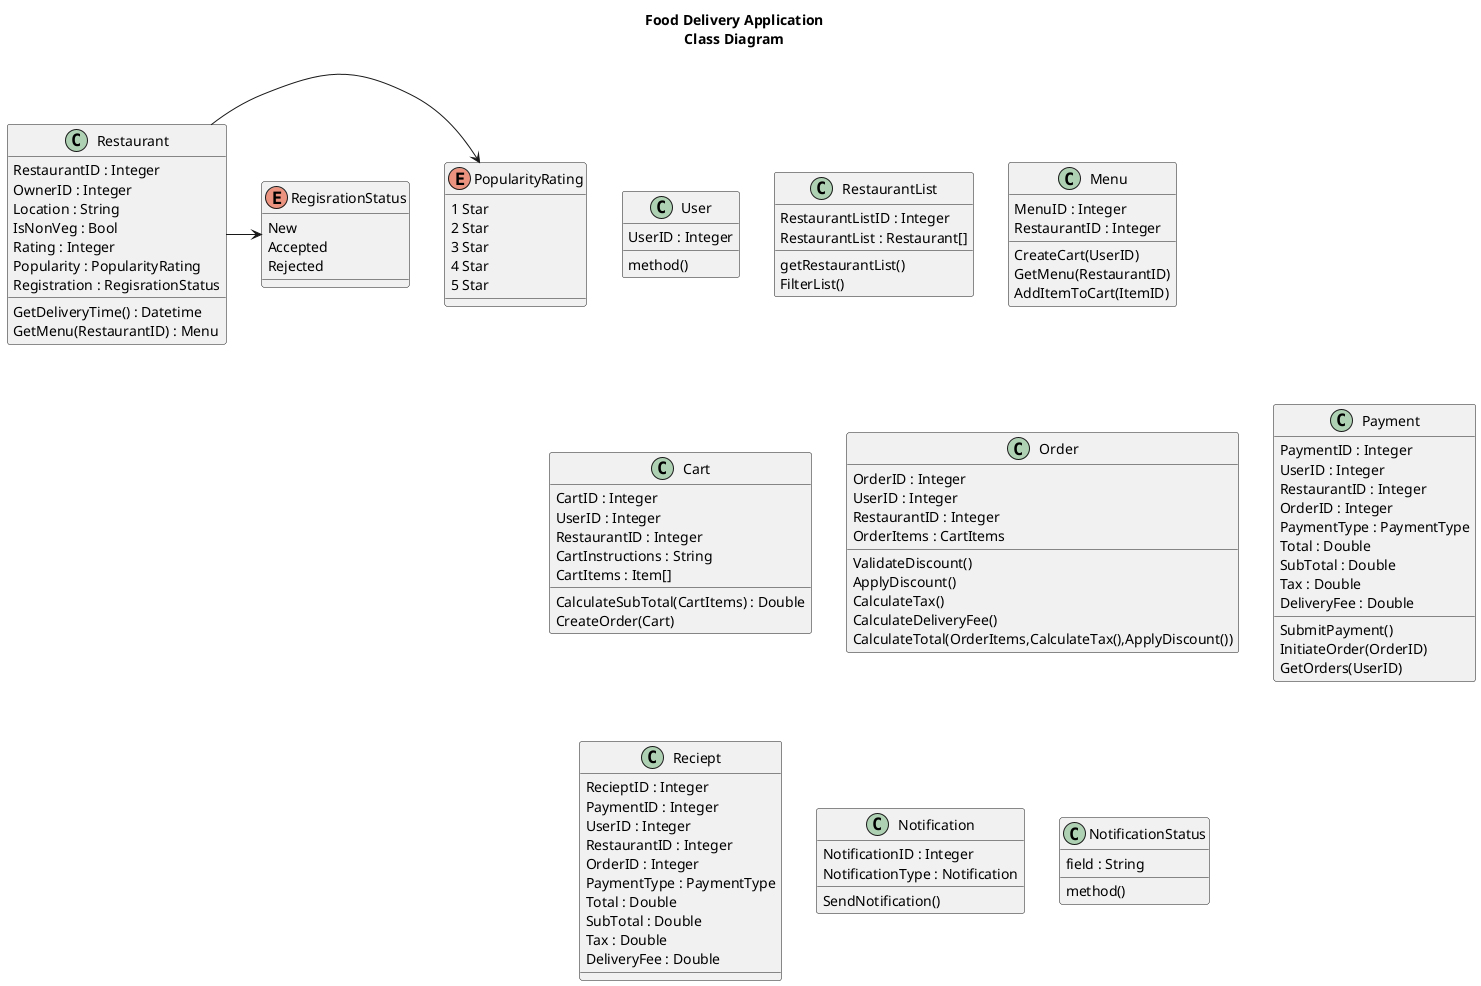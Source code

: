 @startuml 

title Food Delivery Application\nClass Diagram

class User {
    UserID : Integer
    method()
}

class RestaurantList {
    RestaurantListID : Integer
    RestaurantList : Restaurant[]
    getRestaurantList()
    FilterList()

}

class Restaurant {
    RestaurantID : Integer
    OwnerID : Integer
    Location : String
    IsNonVeg : Bool
    Rating : Integer
    Popularity : PopularityRating
    Registration : RegisrationStatus
    GetDeliveryTime() : Datetime
    GetMenu(RestaurantID) : Menu
}

Restaurant -right-> PopularityRating

enum PopularityRating {
    1 Star
    2 Star
    3 Star
    4 Star
    5 Star
}

Restaurant -right-> RegisrationStatus

enum RegisrationStatus {
    New 
    Accepted
    Rejected
}

class Menu {
    MenuID : Integer
    RestaurantID : Integer
    CreateCart(UserID)
    GetMenu(RestaurantID)
    AddItemToCart(ItemID)
}

class Cart {
    CartID : Integer
    UserID : Integer
    RestaurantID : Integer
    CartInstructions : String
    CartItems : Item[]
    CalculateSubTotal(CartItems) : Double
    CreateOrder(Cart)
}

class Order {
    OrderID : Integer
    UserID : Integer
    RestaurantID : Integer
    OrderItems : CartItems
    ValidateDiscount()
    ApplyDiscount()
    CalculateTax()
    CalculateDeliveryFee()
    CalculateTotal(OrderItems,CalculateTax(),ApplyDiscount())
}

class Payment {
    PaymentID : Integer
    UserID : Integer
    RestaurantID : Integer
    OrderID : Integer
    PaymentType : PaymentType
    Total : Double
    SubTotal : Double
    Tax : Double
    DeliveryFee : Double
    SubmitPayment()
    InitiateOrder(OrderID)
    GetOrders(UserID)
}

class Reciept {
    RecieptID : Integer
    PaymentID : Integer
    UserID : Integer
    RestaurantID : Integer
    OrderID : Integer
    PaymentType : PaymentType
    Total : Double
    SubTotal : Double
    Tax : Double
    DeliveryFee : Double
}

class Notification {
    NotificationID : Integer
    NotificationType : Notification
    SendNotification()
}

class NotificationStatus {
    field : String
    method()
}

@enduml 